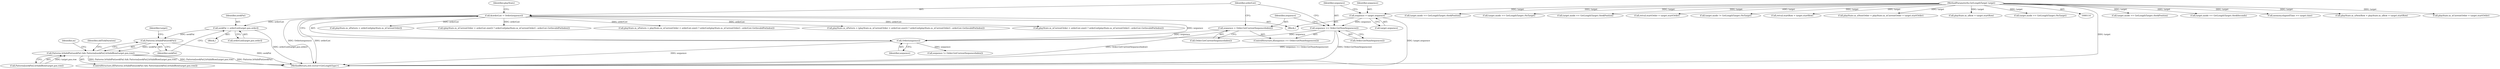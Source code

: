 digraph "0_openmpt_492022c7297ede682161d9c0ec2de15526424e76@array" {
"1000268" [label="(Call,seekPat = orderList[target.pos.order])"];
"1000164" [label="(Call,&orderList = Order(sequence))"];
"1000166" [label="(Call,Order(sequence))"];
"1000157" [label="(Call,sequence >= Order.GetNumSequences())"];
"1000151" [label="(Call,sequence = target.sequence)"];
"1000116" [label="(MethodParameterIn,GetLengthTarget target)"];
"1000160" [label="(Call,sequence = Order.GetCurrentSequenceIndex())"];
"1000279" [label="(Call,Patterns.IsValidPat(seekPat))"];
"1000278" [label="(Call,Patterns.IsValidPat(seekPat) && Patterns[seekPat].IsValidRow(target.pos.row))"];
"1000483" [label="(Call,target.mode == GetLengthTarget::SeekPosition)"];
"1000281" [label="(Call,Patterns[seekPat].IsValidRow(target.pos.row))"];
"1000157" [label="(Call,sequence >= Order.GetNumSequences())"];
"1000354" [label="(Call,target.mode == GetLengthTarget::SeekSeconds)"];
"1000162" [label="(Call,Order.GetCurrentSequenceIndex())"];
"1000117" [label="(Block,)"];
"1000268" [label="(Call,seekPat = orderList[target.pos.order])"];
"1000153" [label="(Call,target.sequence)"];
"1000156" [label="(ControlStructure,if(sequence >= Order.GetNumSequences()))"];
"1000348" [label="(Identifier,oldTickDuration)"];
"1000161" [label="(Identifier,sequence)"];
"1000359" [label="(Call,memory.elapsedTime >= target.time)"];
"1000284" [label="(Identifier,target)"];
"1000266" [label="(Block,)"];
"1000270" [label="(Call,orderList[target.pos.order])"];
"1003931" [label="(MethodReturn,std::vector<GetLengthType>)"];
"1000177" [label="(Call,playState.m_nNextRow = playState.m_nRow = target.startRow)"];
"1000151" [label="(Call,sequence = target.sequence)"];
"1000192" [label="(Call,playState.m_nCurrentOrder = target.startOrder)"];
"1000164" [label="(Call,&orderList = Order(sequence))"];
"1000254" [label="(Call,target.mode == GetLengthTarget::SeekPosition)"];
"1000628" [label="(Call,playState.m_nPattern = orderList[playState.m_nCurrentOrder])"];
"1000160" [label="(Call,sequence = Order.GetCurrentSequenceIndex())"];
"1000165" [label="(Identifier,orderList)"];
"1000280" [label="(Identifier,seekPat)"];
"1000290" [label="(Identifier,m)"];
"1003681" [label="(Call,target.mode == GetLengthTarget::NoTarget)"];
"1000152" [label="(Identifier,sequence)"];
"1000547" [label="(Call,(playState.m_nCurrentOrder < orderList.size()) ? orderList[playState.m_nCurrentOrder] : orderList.GetInvalidPatIndex())"];
"1000437" [label="(Call,playState.m_nPattern = playState.m_nCurrentOrder < orderList.size() ? orderList[playState.m_nCurrentOrder] : orderList.GetInvalidPatIndex())"];
"1000158" [label="(Identifier,sequence)"];
"1000116" [label="(MethodParameterIn,GetLengthTarget target)"];
"1000739" [label="(Call,target.mode == GetLengthTarget::SeekPosition)"];
"1000120" [label="(Call,retval.startOrder = target.startOrder)"];
"1000167" [label="(Identifier,sequence)"];
"1000137" [label="(Call,target.mode != GetLengthTarget::NoTarget)"];
"1000127" [label="(Call,retval.startRow = target.startRow)"];
"1000269" [label="(Identifier,seekPat)"];
"1003921" [label="(Call,sequence != Order.GetCurrentSequenceIndex())"];
"1000171" [label="(Identifier,playState)"];
"1000278" [label="(Call,Patterns.IsValidPat(seekPat) && Patterns[seekPat].IsValidRow(target.pos.row))"];
"1000188" [label="(Call,playState.m_nNextOrder = playState.m_nCurrentOrder = target.startOrder)"];
"1000543" [label="(Call,playState.m_nPattern = (playState.m_nCurrentOrder < orderList.size()) ? orderList[playState.m_nCurrentOrder] : orderList.GetInvalidPatIndex())"];
"1000279" [label="(Call,Patterns.IsValidPat(seekPat))"];
"1000166" [label="(Call,Order(sequence))"];
"1000159" [label="(Call,Order.GetNumSequences())"];
"1000277" [label="(ControlStructure,if(Patterns.IsValidPat(seekPat) && Patterns[seekPat].IsValidRow(target.pos.row)))"];
"1000181" [label="(Call,playState.m_nRow = target.startRow)"];
"1003720" [label="(Call,target.mode == GetLengthTarget::NoTarget)"];
"1000441" [label="(Call,playState.m_nCurrentOrder < orderList.size() ? orderList[playState.m_nCurrentOrder] : orderList.GetInvalidPatIndex())"];
"1000268" -> "1000266"  [label="AST: "];
"1000268" -> "1000270"  [label="CFG: "];
"1000269" -> "1000268"  [label="AST: "];
"1000270" -> "1000268"  [label="AST: "];
"1000280" -> "1000268"  [label="CFG: "];
"1000268" -> "1003931"  [label="DDG: orderList[target.pos.order]"];
"1000164" -> "1000268"  [label="DDG: orderList"];
"1000268" -> "1000279"  [label="DDG: seekPat"];
"1000164" -> "1000117"  [label="AST: "];
"1000164" -> "1000166"  [label="CFG: "];
"1000165" -> "1000164"  [label="AST: "];
"1000166" -> "1000164"  [label="AST: "];
"1000171" -> "1000164"  [label="CFG: "];
"1000164" -> "1003931"  [label="DDG: Order(sequence)"];
"1000164" -> "1003931"  [label="DDG: orderList"];
"1000166" -> "1000164"  [label="DDG: sequence"];
"1000164" -> "1000437"  [label="DDG: orderList"];
"1000164" -> "1000441"  [label="DDG: orderList"];
"1000164" -> "1000543"  [label="DDG: orderList"];
"1000164" -> "1000547"  [label="DDG: orderList"];
"1000164" -> "1000628"  [label="DDG: orderList"];
"1000166" -> "1000167"  [label="CFG: "];
"1000167" -> "1000166"  [label="AST: "];
"1000166" -> "1003931"  [label="DDG: sequence"];
"1000157" -> "1000166"  [label="DDG: sequence"];
"1000160" -> "1000166"  [label="DDG: sequence"];
"1000166" -> "1003921"  [label="DDG: sequence"];
"1000157" -> "1000156"  [label="AST: "];
"1000157" -> "1000159"  [label="CFG: "];
"1000158" -> "1000157"  [label="AST: "];
"1000159" -> "1000157"  [label="AST: "];
"1000161" -> "1000157"  [label="CFG: "];
"1000165" -> "1000157"  [label="CFG: "];
"1000157" -> "1003931"  [label="DDG: Order.GetNumSequences()"];
"1000157" -> "1003931"  [label="DDG: sequence >= Order.GetNumSequences()"];
"1000151" -> "1000157"  [label="DDG: sequence"];
"1000151" -> "1000117"  [label="AST: "];
"1000151" -> "1000153"  [label="CFG: "];
"1000152" -> "1000151"  [label="AST: "];
"1000153" -> "1000151"  [label="AST: "];
"1000158" -> "1000151"  [label="CFG: "];
"1000151" -> "1003931"  [label="DDG: target.sequence"];
"1000116" -> "1000151"  [label="DDG: target"];
"1000116" -> "1000114"  [label="AST: "];
"1000116" -> "1003931"  [label="DDG: target"];
"1000116" -> "1000120"  [label="DDG: target"];
"1000116" -> "1000127"  [label="DDG: target"];
"1000116" -> "1000137"  [label="DDG: target"];
"1000116" -> "1000177"  [label="DDG: target"];
"1000116" -> "1000181"  [label="DDG: target"];
"1000116" -> "1000188"  [label="DDG: target"];
"1000116" -> "1000192"  [label="DDG: target"];
"1000116" -> "1000254"  [label="DDG: target"];
"1000116" -> "1000354"  [label="DDG: target"];
"1000116" -> "1000359"  [label="DDG: target"];
"1000116" -> "1000483"  [label="DDG: target"];
"1000116" -> "1000739"  [label="DDG: target"];
"1000116" -> "1003681"  [label="DDG: target"];
"1000116" -> "1003720"  [label="DDG: target"];
"1000160" -> "1000156"  [label="AST: "];
"1000160" -> "1000162"  [label="CFG: "];
"1000161" -> "1000160"  [label="AST: "];
"1000162" -> "1000160"  [label="AST: "];
"1000165" -> "1000160"  [label="CFG: "];
"1000160" -> "1003931"  [label="DDG: Order.GetCurrentSequenceIndex()"];
"1000279" -> "1000278"  [label="AST: "];
"1000279" -> "1000280"  [label="CFG: "];
"1000280" -> "1000279"  [label="AST: "];
"1000284" -> "1000279"  [label="CFG: "];
"1000278" -> "1000279"  [label="CFG: "];
"1000279" -> "1003931"  [label="DDG: seekPat"];
"1000279" -> "1000278"  [label="DDG: seekPat"];
"1000278" -> "1000277"  [label="AST: "];
"1000278" -> "1000281"  [label="CFG: "];
"1000281" -> "1000278"  [label="AST: "];
"1000290" -> "1000278"  [label="CFG: "];
"1000348" -> "1000278"  [label="CFG: "];
"1000278" -> "1003931"  [label="DDG: Patterns.IsValidPat(seekPat) && Patterns[seekPat].IsValidRow(target.pos.row)"];
"1000278" -> "1003931"  [label="DDG: Patterns[seekPat].IsValidRow(target.pos.row)"];
"1000278" -> "1003931"  [label="DDG: Patterns.IsValidPat(seekPat)"];
"1000281" -> "1000278"  [label="DDG: target.pos.row"];
}
